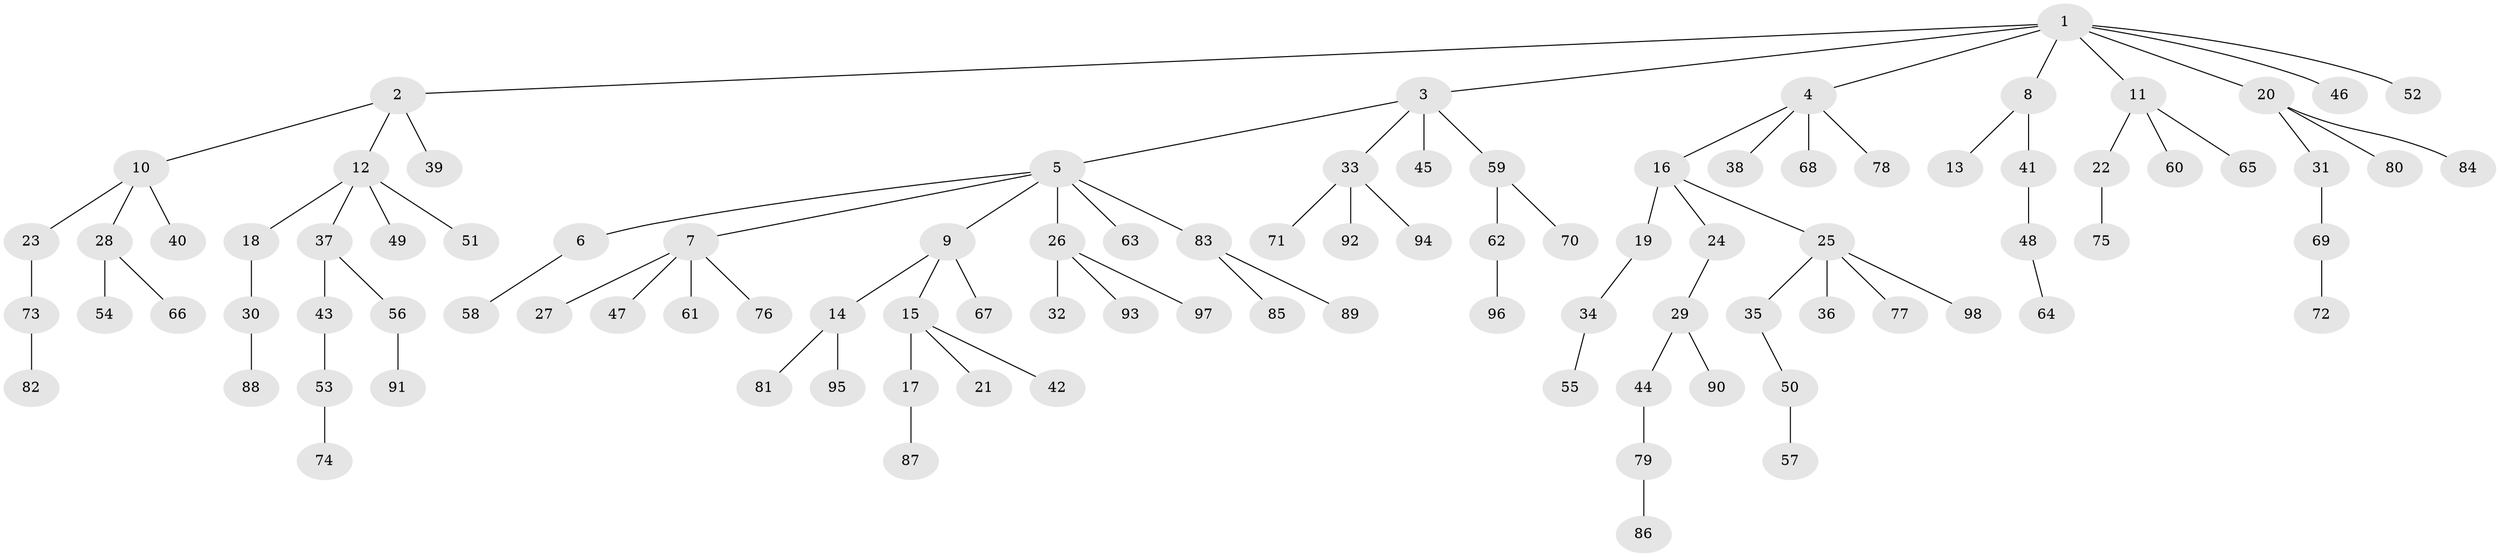// Generated by graph-tools (version 1.1) at 2025/36/03/09/25 02:36:54]
// undirected, 98 vertices, 97 edges
graph export_dot {
graph [start="1"]
  node [color=gray90,style=filled];
  1;
  2;
  3;
  4;
  5;
  6;
  7;
  8;
  9;
  10;
  11;
  12;
  13;
  14;
  15;
  16;
  17;
  18;
  19;
  20;
  21;
  22;
  23;
  24;
  25;
  26;
  27;
  28;
  29;
  30;
  31;
  32;
  33;
  34;
  35;
  36;
  37;
  38;
  39;
  40;
  41;
  42;
  43;
  44;
  45;
  46;
  47;
  48;
  49;
  50;
  51;
  52;
  53;
  54;
  55;
  56;
  57;
  58;
  59;
  60;
  61;
  62;
  63;
  64;
  65;
  66;
  67;
  68;
  69;
  70;
  71;
  72;
  73;
  74;
  75;
  76;
  77;
  78;
  79;
  80;
  81;
  82;
  83;
  84;
  85;
  86;
  87;
  88;
  89;
  90;
  91;
  92;
  93;
  94;
  95;
  96;
  97;
  98;
  1 -- 2;
  1 -- 3;
  1 -- 4;
  1 -- 8;
  1 -- 11;
  1 -- 20;
  1 -- 46;
  1 -- 52;
  2 -- 10;
  2 -- 12;
  2 -- 39;
  3 -- 5;
  3 -- 33;
  3 -- 45;
  3 -- 59;
  4 -- 16;
  4 -- 38;
  4 -- 68;
  4 -- 78;
  5 -- 6;
  5 -- 7;
  5 -- 9;
  5 -- 26;
  5 -- 63;
  5 -- 83;
  6 -- 58;
  7 -- 27;
  7 -- 47;
  7 -- 61;
  7 -- 76;
  8 -- 13;
  8 -- 41;
  9 -- 14;
  9 -- 15;
  9 -- 67;
  10 -- 23;
  10 -- 28;
  10 -- 40;
  11 -- 22;
  11 -- 60;
  11 -- 65;
  12 -- 18;
  12 -- 37;
  12 -- 49;
  12 -- 51;
  14 -- 81;
  14 -- 95;
  15 -- 17;
  15 -- 21;
  15 -- 42;
  16 -- 19;
  16 -- 24;
  16 -- 25;
  17 -- 87;
  18 -- 30;
  19 -- 34;
  20 -- 31;
  20 -- 80;
  20 -- 84;
  22 -- 75;
  23 -- 73;
  24 -- 29;
  25 -- 35;
  25 -- 36;
  25 -- 77;
  25 -- 98;
  26 -- 32;
  26 -- 93;
  26 -- 97;
  28 -- 54;
  28 -- 66;
  29 -- 44;
  29 -- 90;
  30 -- 88;
  31 -- 69;
  33 -- 71;
  33 -- 92;
  33 -- 94;
  34 -- 55;
  35 -- 50;
  37 -- 43;
  37 -- 56;
  41 -- 48;
  43 -- 53;
  44 -- 79;
  48 -- 64;
  50 -- 57;
  53 -- 74;
  56 -- 91;
  59 -- 62;
  59 -- 70;
  62 -- 96;
  69 -- 72;
  73 -- 82;
  79 -- 86;
  83 -- 85;
  83 -- 89;
}
